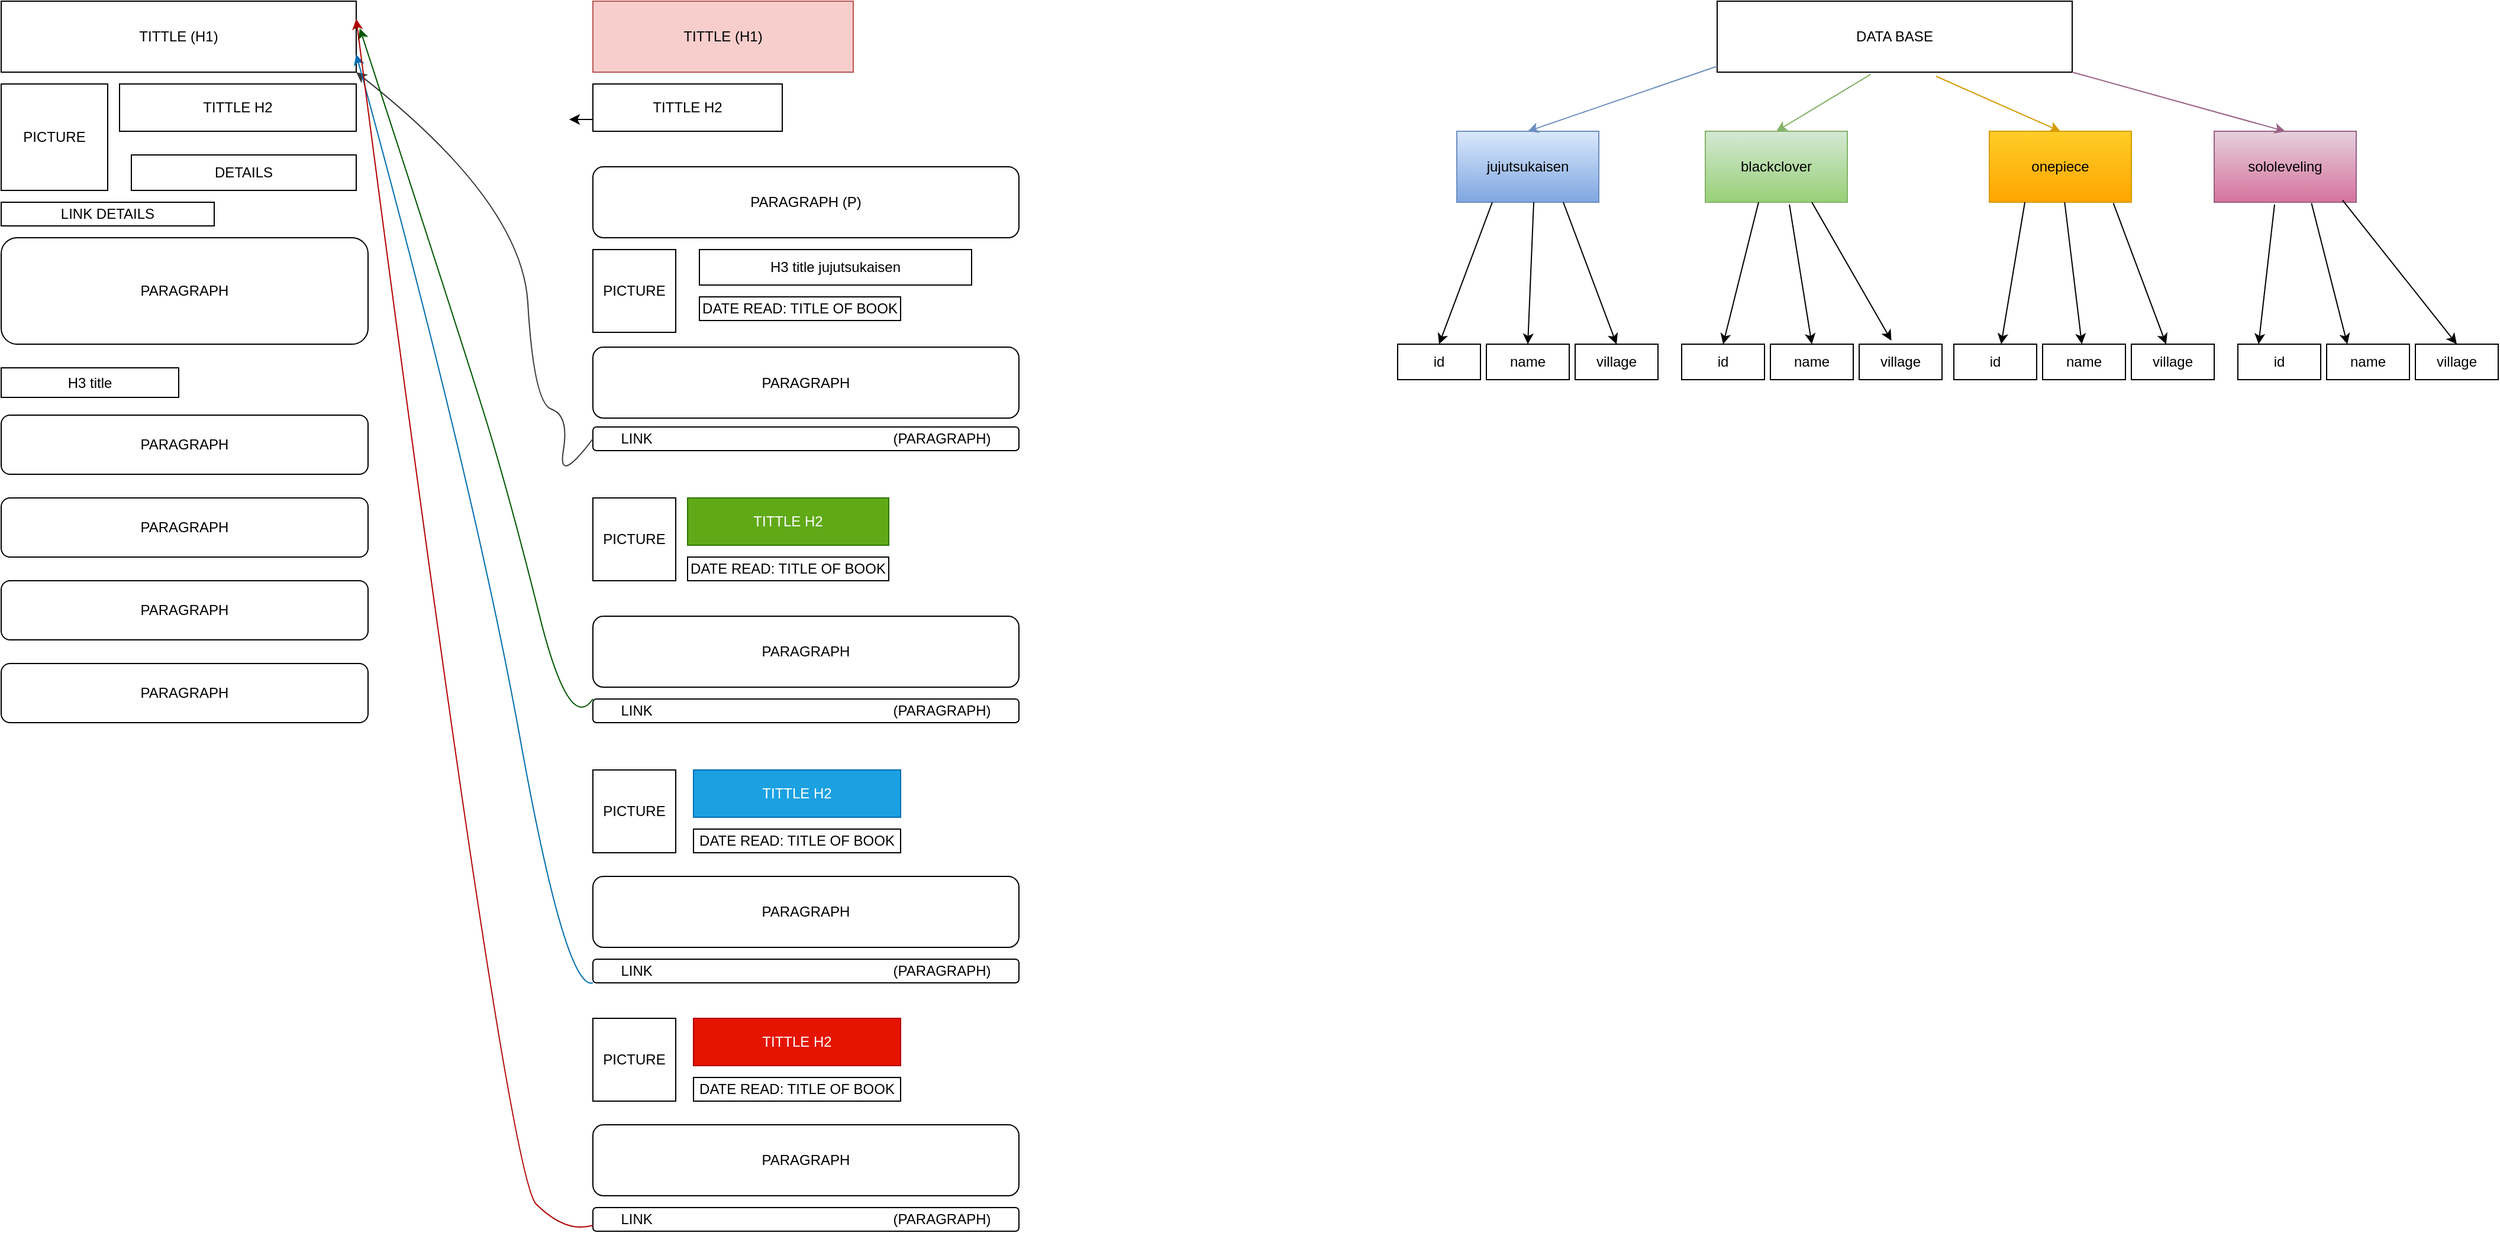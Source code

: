 <mxfile version="24.0.0" type="device">
  <diagram name="Page-1" id="PBPHBdY01V-jatMgI-mp">
    <mxGraphModel dx="1632" dy="726" grid="1" gridSize="10" guides="1" tooltips="1" connect="1" arrows="1" fold="1" page="1" pageScale="1" pageWidth="850" pageHeight="1100" math="0" shadow="0">
      <root>
        <mxCell id="0" />
        <mxCell id="1" parent="0" />
        <mxCell id="DMPr3TW20HBC9eJlAmc0-1" value="TITTLE (H1)" style="rounded=0;whiteSpace=wrap;html=1;fillColor=#f8cecc;strokeColor=#b85450;" vertex="1" parent="1">
          <mxGeometry x="170" y="10" width="220" height="60" as="geometry" />
        </mxCell>
        <mxCell id="DMPr3TW20HBC9eJlAmc0-67" style="edgeStyle=orthogonalEdgeStyle;rounded=0;orthogonalLoop=1;jettySize=auto;html=1;exitX=0;exitY=0.75;exitDx=0;exitDy=0;" edge="1" parent="1" source="DMPr3TW20HBC9eJlAmc0-2">
          <mxGeometry relative="1" as="geometry">
            <mxPoint x="150" y="109.5" as="targetPoint" />
          </mxGeometry>
        </mxCell>
        <mxCell id="DMPr3TW20HBC9eJlAmc0-2" value="TITTLE H2" style="rounded=0;whiteSpace=wrap;html=1;" vertex="1" parent="1">
          <mxGeometry x="170" y="80" width="160" height="40" as="geometry" />
        </mxCell>
        <mxCell id="DMPr3TW20HBC9eJlAmc0-3" value="PARAGRAPH (P)" style="rounded=1;whiteSpace=wrap;html=1;" vertex="1" parent="1">
          <mxGeometry x="170" y="150" width="360" height="60" as="geometry" />
        </mxCell>
        <mxCell id="DMPr3TW20HBC9eJlAmc0-11" value="H3 title jujutsukaisen" style="rounded=0;whiteSpace=wrap;html=1;" vertex="1" parent="1">
          <mxGeometry x="260" y="220" width="230" height="30" as="geometry" />
        </mxCell>
        <mxCell id="DMPr3TW20HBC9eJlAmc0-12" value="DATE READ: TITLE OF BOOK" style="rounded=0;whiteSpace=wrap;html=1;" vertex="1" parent="1">
          <mxGeometry x="260" y="260" width="170" height="20" as="geometry" />
        </mxCell>
        <mxCell id="DMPr3TW20HBC9eJlAmc0-16" value="PARAGRAPH" style="rounded=1;whiteSpace=wrap;html=1;" vertex="1" parent="1">
          <mxGeometry x="170" y="302.5" width="360" height="60" as="geometry" />
        </mxCell>
        <mxCell id="DMPr3TW20HBC9eJlAmc0-20" value="LINK&amp;nbsp; &amp;nbsp; &amp;nbsp; &amp;nbsp; &amp;nbsp; &amp;nbsp; &amp;nbsp; &amp;nbsp; &amp;nbsp; &amp;nbsp; &amp;nbsp; &amp;nbsp; &amp;nbsp; &amp;nbsp; &amp;nbsp; &amp;nbsp; &amp;nbsp; &amp;nbsp; &amp;nbsp; &amp;nbsp; &amp;nbsp; &amp;nbsp; &amp;nbsp; &amp;nbsp; &amp;nbsp; &amp;nbsp; &amp;nbsp; &amp;nbsp; &amp;nbsp; &amp;nbsp; &amp;nbsp;(PARAGRAPH)" style="rounded=1;whiteSpace=wrap;html=1;" vertex="1" parent="1">
          <mxGeometry x="170" y="370" width="360" height="20" as="geometry" />
        </mxCell>
        <mxCell id="DMPr3TW20HBC9eJlAmc0-23" value="" style="curved=1;endArrow=classic;html=1;rounded=0;exitX=0;exitY=0.5;exitDx=0;exitDy=0;entryX=1;entryY=1;entryDx=0;entryDy=0;fillColor=#ffcc99;strokeColor=#36393d;" edge="1" parent="1" source="DMPr3TW20HBC9eJlAmc0-20" target="DMPr3TW20HBC9eJlAmc0-24">
          <mxGeometry width="50" height="50" relative="1" as="geometry">
            <mxPoint x="90" y="420" as="sourcePoint" />
            <mxPoint x="18.92" y="222.98" as="targetPoint" />
            <Array as="points">
              <mxPoint x="140" y="420" />
              <mxPoint x="150" y="360" />
              <mxPoint x="120" y="350" />
              <mxPoint x="110" y="180" />
            </Array>
          </mxGeometry>
        </mxCell>
        <mxCell id="DMPr3TW20HBC9eJlAmc0-24" value="TITTLE (H1)" style="rounded=0;whiteSpace=wrap;html=1;" vertex="1" parent="1">
          <mxGeometry x="-330" y="10" width="300" height="60" as="geometry" />
        </mxCell>
        <mxCell id="DMPr3TW20HBC9eJlAmc0-25" value="TITTLE H2" style="rounded=0;whiteSpace=wrap;html=1;" vertex="1" parent="1">
          <mxGeometry x="-230" y="80" width="200" height="40" as="geometry" />
        </mxCell>
        <mxCell id="DMPr3TW20HBC9eJlAmc0-31" value="PICTURE" style="whiteSpace=wrap;html=1;aspect=fixed;" vertex="1" parent="1">
          <mxGeometry x="-330" y="80" width="90" height="90" as="geometry" />
        </mxCell>
        <mxCell id="DMPr3TW20HBC9eJlAmc0-32" value="PICTURE" style="whiteSpace=wrap;html=1;aspect=fixed;" vertex="1" parent="1">
          <mxGeometry x="170" y="220" width="70" height="70" as="geometry" />
        </mxCell>
        <mxCell id="DMPr3TW20HBC9eJlAmc0-34" value="DETAILS" style="rounded=0;whiteSpace=wrap;html=1;" vertex="1" parent="1">
          <mxGeometry x="-220" y="140" width="190" height="30" as="geometry" />
        </mxCell>
        <mxCell id="DMPr3TW20HBC9eJlAmc0-35" value="LINK DETAILS" style="rounded=0;whiteSpace=wrap;html=1;" vertex="1" parent="1">
          <mxGeometry x="-330" y="180" width="180" height="20" as="geometry" />
        </mxCell>
        <mxCell id="DMPr3TW20HBC9eJlAmc0-36" value="PARAGRAPH" style="rounded=1;whiteSpace=wrap;html=1;" vertex="1" parent="1">
          <mxGeometry x="-330" y="210" width="310" height="90" as="geometry" />
        </mxCell>
        <mxCell id="DMPr3TW20HBC9eJlAmc0-37" value="H3 title" style="rounded=0;whiteSpace=wrap;html=1;" vertex="1" parent="1">
          <mxGeometry x="-330" y="320" width="150" height="25" as="geometry" />
        </mxCell>
        <mxCell id="DMPr3TW20HBC9eJlAmc0-38" value="PARAGRAPH" style="rounded=1;whiteSpace=wrap;html=1;" vertex="1" parent="1">
          <mxGeometry x="-330" y="360" width="310" height="50" as="geometry" />
        </mxCell>
        <mxCell id="DMPr3TW20HBC9eJlAmc0-39" value="PARAGRAPH" style="rounded=1;whiteSpace=wrap;html=1;" vertex="1" parent="1">
          <mxGeometry x="-330" y="430" width="310" height="50" as="geometry" />
        </mxCell>
        <mxCell id="DMPr3TW20HBC9eJlAmc0-40" value="PARAGRAPH" style="rounded=1;whiteSpace=wrap;html=1;" vertex="1" parent="1">
          <mxGeometry x="-330" y="500" width="310" height="50" as="geometry" />
        </mxCell>
        <mxCell id="DMPr3TW20HBC9eJlAmc0-41" value="PARAGRAPH" style="rounded=1;whiteSpace=wrap;html=1;" vertex="1" parent="1">
          <mxGeometry x="-330" y="570" width="310" height="50" as="geometry" />
        </mxCell>
        <mxCell id="DMPr3TW20HBC9eJlAmc0-42" value="PICTURE" style="whiteSpace=wrap;html=1;aspect=fixed;" vertex="1" parent="1">
          <mxGeometry x="170" y="430" width="70" height="70" as="geometry" />
        </mxCell>
        <mxCell id="DMPr3TW20HBC9eJlAmc0-43" value="TITTLE H2" style="rounded=0;whiteSpace=wrap;html=1;fillColor=#60a917;fontColor=#ffffff;strokeColor=#2D7600;" vertex="1" parent="1">
          <mxGeometry x="250" y="430" width="170" height="40" as="geometry" />
        </mxCell>
        <mxCell id="DMPr3TW20HBC9eJlAmc0-44" value="DATE READ: TITLE OF BOOK" style="rounded=0;whiteSpace=wrap;html=1;" vertex="1" parent="1">
          <mxGeometry x="250" y="480" width="170" height="20" as="geometry" />
        </mxCell>
        <mxCell id="DMPr3TW20HBC9eJlAmc0-45" value="PARAGRAPH" style="rounded=1;whiteSpace=wrap;html=1;" vertex="1" parent="1">
          <mxGeometry x="170" y="530" width="360" height="60" as="geometry" />
        </mxCell>
        <mxCell id="DMPr3TW20HBC9eJlAmc0-46" value="LINK&amp;nbsp; &amp;nbsp; &amp;nbsp; &amp;nbsp; &amp;nbsp; &amp;nbsp; &amp;nbsp; &amp;nbsp; &amp;nbsp; &amp;nbsp; &amp;nbsp; &amp;nbsp; &amp;nbsp; &amp;nbsp; &amp;nbsp; &amp;nbsp; &amp;nbsp; &amp;nbsp; &amp;nbsp; &amp;nbsp; &amp;nbsp; &amp;nbsp; &amp;nbsp; &amp;nbsp; &amp;nbsp; &amp;nbsp; &amp;nbsp; &amp;nbsp; &amp;nbsp; &amp;nbsp; &amp;nbsp;(PARAGRAPH)" style="rounded=1;whiteSpace=wrap;html=1;" vertex="1" parent="1">
          <mxGeometry x="170" y="600" width="360" height="20" as="geometry" />
        </mxCell>
        <mxCell id="DMPr3TW20HBC9eJlAmc0-47" value="" style="curved=1;endArrow=classic;html=1;rounded=0;fillColor=#008a00;strokeColor=#005700;exitX=0;exitY=0;exitDx=0;exitDy=0;entryX=1.01;entryY=0.383;entryDx=0;entryDy=0;entryPerimeter=0;" edge="1" parent="1" source="DMPr3TW20HBC9eJlAmc0-46" target="DMPr3TW20HBC9eJlAmc0-24">
          <mxGeometry width="50" height="50" relative="1" as="geometry">
            <mxPoint x="100" y="630" as="sourcePoint" />
            <mxPoint x="150" y="580" as="targetPoint" />
            <Array as="points">
              <mxPoint x="150" y="630" />
              <mxPoint x="100" y="430" />
              <mxPoint x="60" y="300" />
            </Array>
          </mxGeometry>
        </mxCell>
        <mxCell id="DMPr3TW20HBC9eJlAmc0-48" value="PICTURE" style="whiteSpace=wrap;html=1;aspect=fixed;" vertex="1" parent="1">
          <mxGeometry x="170" y="660" width="70" height="70" as="geometry" />
        </mxCell>
        <mxCell id="DMPr3TW20HBC9eJlAmc0-49" value="TITTLE H2" style="rounded=0;whiteSpace=wrap;html=1;fillColor=#1ba1e2;fontColor=#ffffff;strokeColor=#006EAF;" vertex="1" parent="1">
          <mxGeometry x="255" y="660" width="175" height="40" as="geometry" />
        </mxCell>
        <mxCell id="DMPr3TW20HBC9eJlAmc0-50" value="DATE READ: TITLE OF BOOK" style="rounded=0;whiteSpace=wrap;html=1;" vertex="1" parent="1">
          <mxGeometry x="255" y="710" width="175" height="20" as="geometry" />
        </mxCell>
        <mxCell id="DMPr3TW20HBC9eJlAmc0-52" value="PARAGRAPH" style="rounded=1;whiteSpace=wrap;html=1;" vertex="1" parent="1">
          <mxGeometry x="170" y="750" width="360" height="60" as="geometry" />
        </mxCell>
        <mxCell id="DMPr3TW20HBC9eJlAmc0-53" value="LINK&amp;nbsp; &amp;nbsp; &amp;nbsp; &amp;nbsp; &amp;nbsp; &amp;nbsp; &amp;nbsp; &amp;nbsp; &amp;nbsp; &amp;nbsp; &amp;nbsp; &amp;nbsp; &amp;nbsp; &amp;nbsp; &amp;nbsp; &amp;nbsp; &amp;nbsp; &amp;nbsp; &amp;nbsp; &amp;nbsp; &amp;nbsp; &amp;nbsp; &amp;nbsp; &amp;nbsp; &amp;nbsp; &amp;nbsp; &amp;nbsp; &amp;nbsp; &amp;nbsp; &amp;nbsp; &amp;nbsp;(PARAGRAPH)" style="rounded=1;whiteSpace=wrap;html=1;" vertex="1" parent="1">
          <mxGeometry x="170" y="820" width="360" height="20" as="geometry" />
        </mxCell>
        <mxCell id="DMPr3TW20HBC9eJlAmc0-58" value="" style="curved=1;endArrow=classic;html=1;rounded=0;fillColor=#1ba1e2;strokeColor=#006EAF;exitX=0;exitY=1;exitDx=0;exitDy=0;entryX=1;entryY=0.75;entryDx=0;entryDy=0;" edge="1" parent="1" source="DMPr3TW20HBC9eJlAmc0-53" target="DMPr3TW20HBC9eJlAmc0-24">
          <mxGeometry width="50" height="50" relative="1" as="geometry">
            <mxPoint x="167" y="827" as="sourcePoint" />
            <mxPoint x="-30" y="250" as="targetPoint" />
            <Array as="points">
              <mxPoint x="147" y="847" />
              <mxPoint x="70" y="420" />
            </Array>
          </mxGeometry>
        </mxCell>
        <mxCell id="DMPr3TW20HBC9eJlAmc0-60" value="TITTLE H2" style="rounded=0;whiteSpace=wrap;html=1;fillColor=#e51400;fontColor=#ffffff;strokeColor=#B20000;" vertex="1" parent="1">
          <mxGeometry x="255" y="870" width="175" height="40" as="geometry" />
        </mxCell>
        <mxCell id="DMPr3TW20HBC9eJlAmc0-61" value="PICTURE" style="whiteSpace=wrap;html=1;aspect=fixed;" vertex="1" parent="1">
          <mxGeometry x="170" y="870" width="70" height="70" as="geometry" />
        </mxCell>
        <mxCell id="DMPr3TW20HBC9eJlAmc0-62" value="DATE READ: TITLE OF BOOK" style="rounded=0;whiteSpace=wrap;html=1;" vertex="1" parent="1">
          <mxGeometry x="255" y="920" width="175" height="20" as="geometry" />
        </mxCell>
        <mxCell id="DMPr3TW20HBC9eJlAmc0-64" value="PARAGRAPH" style="rounded=1;whiteSpace=wrap;html=1;" vertex="1" parent="1">
          <mxGeometry x="170" y="960" width="360" height="60" as="geometry" />
        </mxCell>
        <mxCell id="DMPr3TW20HBC9eJlAmc0-65" value="LINK&amp;nbsp; &amp;nbsp; &amp;nbsp; &amp;nbsp; &amp;nbsp; &amp;nbsp; &amp;nbsp; &amp;nbsp; &amp;nbsp; &amp;nbsp; &amp;nbsp; &amp;nbsp; &amp;nbsp; &amp;nbsp; &amp;nbsp; &amp;nbsp; &amp;nbsp; &amp;nbsp; &amp;nbsp; &amp;nbsp; &amp;nbsp; &amp;nbsp; &amp;nbsp; &amp;nbsp; &amp;nbsp; &amp;nbsp; &amp;nbsp; &amp;nbsp; &amp;nbsp; &amp;nbsp; &amp;nbsp;(PARAGRAPH)" style="rounded=1;whiteSpace=wrap;html=1;" vertex="1" parent="1">
          <mxGeometry x="170" y="1030" width="360" height="20" as="geometry" />
        </mxCell>
        <mxCell id="DMPr3TW20HBC9eJlAmc0-66" value="" style="curved=1;endArrow=classic;html=1;rounded=0;fillColor=#e51400;strokeColor=#B20000;exitX=0;exitY=1;exitDx=0;exitDy=0;entryX=1;entryY=0.25;entryDx=0;entryDy=0;" edge="1" parent="1" target="DMPr3TW20HBC9eJlAmc0-24">
          <mxGeometry width="50" height="50" relative="1" as="geometry">
            <mxPoint x="170" y="1045" as="sourcePoint" />
            <mxPoint x="20" y="30" as="targetPoint" />
            <Array as="points">
              <mxPoint x="147" y="1052" />
              <mxPoint x="97" y="1002" />
            </Array>
          </mxGeometry>
        </mxCell>
        <mxCell id="DMPr3TW20HBC9eJlAmc0-68" value="DATA BASE" style="rounded=0;whiteSpace=wrap;html=1;" vertex="1" parent="1">
          <mxGeometry x="1120" y="10" width="300" height="60" as="geometry" />
        </mxCell>
        <mxCell id="DMPr3TW20HBC9eJlAmc0-69" value="blackclover" style="rounded=0;whiteSpace=wrap;html=1;fillColor=#d5e8d4;gradientColor=#97d077;strokeColor=#82b366;" vertex="1" parent="1">
          <mxGeometry x="1110" y="120" width="120" height="60" as="geometry" />
        </mxCell>
        <mxCell id="DMPr3TW20HBC9eJlAmc0-71" value="jujutsukaisen" style="rounded=0;whiteSpace=wrap;html=1;fillColor=#dae8fc;gradientColor=#7ea6e0;strokeColor=#6c8ebf;" vertex="1" parent="1">
          <mxGeometry x="900" y="120" width="120" height="60" as="geometry" />
        </mxCell>
        <mxCell id="DMPr3TW20HBC9eJlAmc0-72" value="sololeveling" style="rounded=0;whiteSpace=wrap;html=1;fillColor=#e6d0de;gradientColor=#d5739d;strokeColor=#996185;" vertex="1" parent="1">
          <mxGeometry x="1540" y="120" width="120" height="60" as="geometry" />
        </mxCell>
        <mxCell id="DMPr3TW20HBC9eJlAmc0-73" value="onepiece" style="rounded=0;whiteSpace=wrap;html=1;fillColor=#ffcd28;gradientColor=#ffa500;strokeColor=#d79b00;" vertex="1" parent="1">
          <mxGeometry x="1350" y="120" width="120" height="60" as="geometry" />
        </mxCell>
        <mxCell id="DMPr3TW20HBC9eJlAmc0-75" value="" style="endArrow=classic;html=1;rounded=0;fillColor=#e6d0de;gradientColor=#d5739d;strokeColor=#996185;fontStyle=1;exitX=1;exitY=1;exitDx=0;exitDy=0;entryX=0.5;entryY=0;entryDx=0;entryDy=0;" edge="1" parent="1" source="DMPr3TW20HBC9eJlAmc0-68" target="DMPr3TW20HBC9eJlAmc0-72">
          <mxGeometry width="50" height="50" relative="1" as="geometry">
            <mxPoint x="1630" y="10.0" as="sourcePoint" />
            <mxPoint x="1430" y="65.0" as="targetPoint" />
          </mxGeometry>
        </mxCell>
        <mxCell id="DMPr3TW20HBC9eJlAmc0-79" value="" style="endArrow=classic;html=1;rounded=0;fillColor=#d5e8d4;gradientColor=#97d077;strokeColor=#82b366;fontStyle=1;exitX=0.432;exitY=1.033;exitDx=0;exitDy=0;entryX=0.5;entryY=0;entryDx=0;entryDy=0;exitPerimeter=0;" edge="1" parent="1" source="DMPr3TW20HBC9eJlAmc0-68" target="DMPr3TW20HBC9eJlAmc0-69">
          <mxGeometry width="50" height="50" relative="1" as="geometry">
            <mxPoint x="1130" y="80" as="sourcePoint" />
            <mxPoint x="990" y="135" as="targetPoint" />
          </mxGeometry>
        </mxCell>
        <mxCell id="DMPr3TW20HBC9eJlAmc0-80" value="" style="endArrow=classic;html=1;rounded=0;fillColor=#ffcd28;gradientColor=#ffa500;strokeColor=#d79b00;fontStyle=1;exitX=0.432;exitY=1.033;exitDx=0;exitDy=0;entryX=0.5;entryY=0;entryDx=0;entryDy=0;exitPerimeter=0;" edge="1" parent="1" target="DMPr3TW20HBC9eJlAmc0-73">
          <mxGeometry width="50" height="50" relative="1" as="geometry">
            <mxPoint x="1305" y="73.5" as="sourcePoint" />
            <mxPoint x="1235" y="126.5" as="targetPoint" />
          </mxGeometry>
        </mxCell>
        <mxCell id="DMPr3TW20HBC9eJlAmc0-81" value="" style="endArrow=classic;html=1;rounded=0;fillColor=#dae8fc;gradientColor=#7ea6e0;strokeColor=#6c8ebf;fontStyle=1;exitX=0;exitY=1;exitDx=0;exitDy=0;entryX=0.5;entryY=0;entryDx=0;entryDy=0;" edge="1" parent="1" target="DMPr3TW20HBC9eJlAmc0-71">
          <mxGeometry width="50" height="50" relative="1" as="geometry">
            <mxPoint x="1120" y="65" as="sourcePoint" />
            <mxPoint x="920" y="120" as="targetPoint" />
          </mxGeometry>
        </mxCell>
        <mxCell id="DMPr3TW20HBC9eJlAmc0-82" value="id" style="rounded=0;whiteSpace=wrap;html=1;" vertex="1" parent="1">
          <mxGeometry x="850" y="300" width="70" height="30" as="geometry" />
        </mxCell>
        <mxCell id="DMPr3TW20HBC9eJlAmc0-83" value="name" style="rounded=0;whiteSpace=wrap;html=1;" vertex="1" parent="1">
          <mxGeometry x="925" y="300" width="70" height="30" as="geometry" />
        </mxCell>
        <mxCell id="DMPr3TW20HBC9eJlAmc0-84" value="village" style="rounded=0;whiteSpace=wrap;html=1;" vertex="1" parent="1">
          <mxGeometry x="1000" y="300" width="70" height="30" as="geometry" />
        </mxCell>
        <mxCell id="DMPr3TW20HBC9eJlAmc0-85" style="edgeStyle=orthogonalEdgeStyle;rounded=0;orthogonalLoop=1;jettySize=auto;html=1;exitX=0.5;exitY=1;exitDx=0;exitDy=0;" edge="1" parent="1" source="DMPr3TW20HBC9eJlAmc0-83" target="DMPr3TW20HBC9eJlAmc0-83">
          <mxGeometry relative="1" as="geometry" />
        </mxCell>
        <mxCell id="DMPr3TW20HBC9eJlAmc0-86" value="id" style="rounded=0;whiteSpace=wrap;html=1;" vertex="1" parent="1">
          <mxGeometry x="1090" y="300" width="70" height="30" as="geometry" />
        </mxCell>
        <mxCell id="DMPr3TW20HBC9eJlAmc0-87" value="name" style="rounded=0;whiteSpace=wrap;html=1;" vertex="1" parent="1">
          <mxGeometry x="1165" y="300" width="70" height="30" as="geometry" />
        </mxCell>
        <mxCell id="DMPr3TW20HBC9eJlAmc0-88" value="village" style="rounded=0;whiteSpace=wrap;html=1;" vertex="1" parent="1">
          <mxGeometry x="1240" y="300" width="70" height="30" as="geometry" />
        </mxCell>
        <mxCell id="DMPr3TW20HBC9eJlAmc0-89" value="id" style="rounded=0;whiteSpace=wrap;html=1;" vertex="1" parent="1">
          <mxGeometry x="1320" y="300" width="70" height="30" as="geometry" />
        </mxCell>
        <mxCell id="DMPr3TW20HBC9eJlAmc0-90" value="name" style="rounded=0;whiteSpace=wrap;html=1;" vertex="1" parent="1">
          <mxGeometry x="1395" y="300" width="70" height="30" as="geometry" />
        </mxCell>
        <mxCell id="DMPr3TW20HBC9eJlAmc0-91" value="village" style="rounded=0;whiteSpace=wrap;html=1;" vertex="1" parent="1">
          <mxGeometry x="1470" y="300" width="70" height="30" as="geometry" />
        </mxCell>
        <mxCell id="DMPr3TW20HBC9eJlAmc0-92" value="id" style="rounded=0;whiteSpace=wrap;html=1;" vertex="1" parent="1">
          <mxGeometry x="1560" y="300" width="70" height="30" as="geometry" />
        </mxCell>
        <mxCell id="DMPr3TW20HBC9eJlAmc0-93" value="name" style="rounded=0;whiteSpace=wrap;html=1;" vertex="1" parent="1">
          <mxGeometry x="1635" y="300" width="70" height="30" as="geometry" />
        </mxCell>
        <mxCell id="DMPr3TW20HBC9eJlAmc0-94" value="village" style="rounded=0;whiteSpace=wrap;html=1;" vertex="1" parent="1">
          <mxGeometry x="1710" y="300" width="70" height="30" as="geometry" />
        </mxCell>
        <mxCell id="DMPr3TW20HBC9eJlAmc0-95" value="" style="endArrow=classic;html=1;rounded=0;exitX=0.25;exitY=1;exitDx=0;exitDy=0;entryX=0.5;entryY=0;entryDx=0;entryDy=0;" edge="1" parent="1" source="DMPr3TW20HBC9eJlAmc0-71" target="DMPr3TW20HBC9eJlAmc0-82">
          <mxGeometry width="50" height="50" relative="1" as="geometry">
            <mxPoint x="910" y="210" as="sourcePoint" />
            <mxPoint x="910" y="260" as="targetPoint" />
          </mxGeometry>
        </mxCell>
        <mxCell id="DMPr3TW20HBC9eJlAmc0-96" value="" style="endArrow=classic;html=1;rounded=0;exitX=0.25;exitY=1;exitDx=0;exitDy=0;entryX=0.5;entryY=0;entryDx=0;entryDy=0;" edge="1" parent="1" target="DMPr3TW20HBC9eJlAmc0-83">
          <mxGeometry width="50" height="50" relative="1" as="geometry">
            <mxPoint x="965" y="180" as="sourcePoint" />
            <mxPoint x="920" y="300" as="targetPoint" />
          </mxGeometry>
        </mxCell>
        <mxCell id="DMPr3TW20HBC9eJlAmc0-97" value="" style="endArrow=classic;html=1;rounded=0;exitX=0.75;exitY=1;exitDx=0;exitDy=0;entryX=0.5;entryY=0;entryDx=0;entryDy=0;" edge="1" parent="1" source="DMPr3TW20HBC9eJlAmc0-71" target="DMPr3TW20HBC9eJlAmc0-84">
          <mxGeometry width="50" height="50" relative="1" as="geometry">
            <mxPoint x="1020" y="182.5" as="sourcePoint" />
            <mxPoint x="1015" y="302.5" as="targetPoint" />
          </mxGeometry>
        </mxCell>
        <mxCell id="DMPr3TW20HBC9eJlAmc0-98" value="" style="endArrow=classic;html=1;rounded=0;exitX=0.25;exitY=1;exitDx=0;exitDy=0;entryX=0.5;entryY=0;entryDx=0;entryDy=0;" edge="1" parent="1" target="DMPr3TW20HBC9eJlAmc0-86">
          <mxGeometry width="50" height="50" relative="1" as="geometry">
            <mxPoint x="1155" y="180" as="sourcePoint" />
            <mxPoint x="1110" y="300" as="targetPoint" />
          </mxGeometry>
        </mxCell>
        <mxCell id="DMPr3TW20HBC9eJlAmc0-99" value="" style="endArrow=classic;html=1;rounded=0;entryX=0.5;entryY=0;entryDx=0;entryDy=0;exitX=0.592;exitY=1.033;exitDx=0;exitDy=0;exitPerimeter=0;" edge="1" parent="1" source="DMPr3TW20HBC9eJlAmc0-69" target="DMPr3TW20HBC9eJlAmc0-87">
          <mxGeometry width="50" height="50" relative="1" as="geometry">
            <mxPoint x="1180" y="200" as="sourcePoint" />
            <mxPoint x="1185" y="302.5" as="targetPoint" />
          </mxGeometry>
        </mxCell>
        <mxCell id="DMPr3TW20HBC9eJlAmc0-100" value="" style="endArrow=classic;html=1;rounded=0;exitX=0.75;exitY=1;exitDx=0;exitDy=0;entryX=0.389;entryY=-0.1;entryDx=0;entryDy=0;entryPerimeter=0;" edge="1" parent="1" source="DMPr3TW20HBC9eJlAmc0-69" target="DMPr3TW20HBC9eJlAmc0-88">
          <mxGeometry width="50" height="50" relative="1" as="geometry">
            <mxPoint x="1220" y="180" as="sourcePoint" />
            <mxPoint x="1260" y="250" as="targetPoint" />
          </mxGeometry>
        </mxCell>
        <mxCell id="DMPr3TW20HBC9eJlAmc0-102" value="" style="endArrow=classic;html=1;rounded=0;exitX=0.25;exitY=1;exitDx=0;exitDy=0;entryX=0.571;entryY=0;entryDx=0;entryDy=0;entryPerimeter=0;" edge="1" parent="1" source="DMPr3TW20HBC9eJlAmc0-73" target="DMPr3TW20HBC9eJlAmc0-89">
          <mxGeometry width="50" height="50" relative="1" as="geometry">
            <mxPoint x="1380" y="182.5" as="sourcePoint" />
            <mxPoint x="1350" y="302.5" as="targetPoint" />
          </mxGeometry>
        </mxCell>
        <mxCell id="DMPr3TW20HBC9eJlAmc0-103" value="" style="endArrow=classic;html=1;rounded=0;" edge="1" parent="1" source="DMPr3TW20HBC9eJlAmc0-73" target="DMPr3TW20HBC9eJlAmc0-90">
          <mxGeometry width="50" height="50" relative="1" as="geometry">
            <mxPoint x="1406" y="182" as="sourcePoint" />
            <mxPoint x="1425" y="300" as="targetPoint" />
          </mxGeometry>
        </mxCell>
        <mxCell id="DMPr3TW20HBC9eJlAmc0-104" value="" style="endArrow=classic;html=1;rounded=0;exitX=0.873;exitY=1.012;exitDx=0;exitDy=0;exitPerimeter=0;" edge="1" parent="1" source="DMPr3TW20HBC9eJlAmc0-73" target="DMPr3TW20HBC9eJlAmc0-91">
          <mxGeometry width="50" height="50" relative="1" as="geometry">
            <mxPoint x="1450" y="190" as="sourcePoint" />
            <mxPoint x="1492" y="307" as="targetPoint" />
          </mxGeometry>
        </mxCell>
        <mxCell id="DMPr3TW20HBC9eJlAmc0-107" value="" style="endArrow=classic;html=1;rounded=0;exitX=0.425;exitY=1.033;exitDx=0;exitDy=0;entryX=0.25;entryY=0;entryDx=0;entryDy=0;exitPerimeter=0;" edge="1" parent="1" source="DMPr3TW20HBC9eJlAmc0-72" target="DMPr3TW20HBC9eJlAmc0-92">
          <mxGeometry width="50" height="50" relative="1" as="geometry">
            <mxPoint x="1580" y="182.5" as="sourcePoint" />
            <mxPoint x="1560" y="303" as="targetPoint" />
          </mxGeometry>
        </mxCell>
        <mxCell id="DMPr3TW20HBC9eJlAmc0-108" value="" style="endArrow=classic;html=1;rounded=0;entryX=0.25;entryY=0;entryDx=0;entryDy=0;exitX=0.685;exitY=1.012;exitDx=0;exitDy=0;exitPerimeter=0;" edge="1" parent="1" source="DMPr3TW20HBC9eJlAmc0-72" target="DMPr3TW20HBC9eJlAmc0-93">
          <mxGeometry width="50" height="50" relative="1" as="geometry">
            <mxPoint x="1610" y="180" as="sourcePoint" />
            <mxPoint x="1624" y="300" as="targetPoint" />
          </mxGeometry>
        </mxCell>
        <mxCell id="DMPr3TW20HBC9eJlAmc0-109" value="" style="endArrow=classic;html=1;rounded=0;exitX=0.904;exitY=0.971;exitDx=0;exitDy=0;exitPerimeter=0;entryX=0.5;entryY=0;entryDx=0;entryDy=0;" edge="1" parent="1" source="DMPr3TW20HBC9eJlAmc0-72" target="DMPr3TW20HBC9eJlAmc0-94">
          <mxGeometry width="50" height="50" relative="1" as="geometry">
            <mxPoint x="1656" y="183.5" as="sourcePoint" />
            <mxPoint x="1700" y="302.5" as="targetPoint" />
          </mxGeometry>
        </mxCell>
      </root>
    </mxGraphModel>
  </diagram>
</mxfile>
